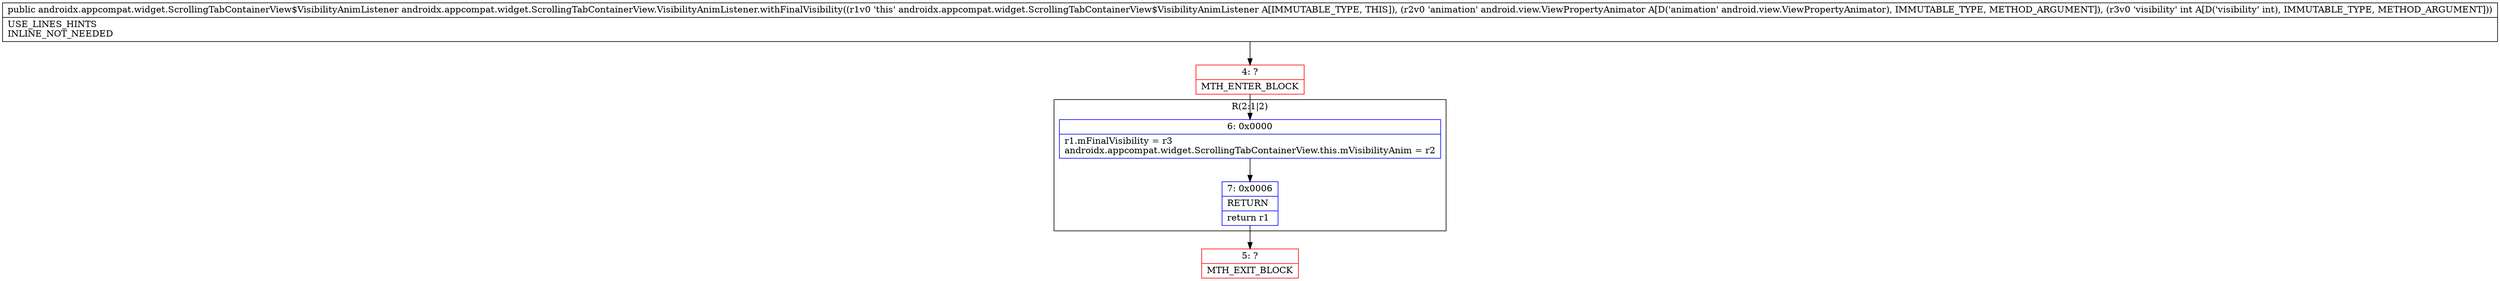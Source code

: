 digraph "CFG forandroidx.appcompat.widget.ScrollingTabContainerView.VisibilityAnimListener.withFinalVisibility(Landroid\/view\/ViewPropertyAnimator;I)Landroidx\/appcompat\/widget\/ScrollingTabContainerView$VisibilityAnimListener;" {
subgraph cluster_Region_94196542 {
label = "R(2:1|2)";
node [shape=record,color=blue];
Node_6 [shape=record,label="{6\:\ 0x0000|r1.mFinalVisibility = r3\landroidx.appcompat.widget.ScrollingTabContainerView.this.mVisibilityAnim = r2\l}"];
Node_7 [shape=record,label="{7\:\ 0x0006|RETURN\l|return r1\l}"];
}
Node_4 [shape=record,color=red,label="{4\:\ ?|MTH_ENTER_BLOCK\l}"];
Node_5 [shape=record,color=red,label="{5\:\ ?|MTH_EXIT_BLOCK\l}"];
MethodNode[shape=record,label="{public androidx.appcompat.widget.ScrollingTabContainerView$VisibilityAnimListener androidx.appcompat.widget.ScrollingTabContainerView.VisibilityAnimListener.withFinalVisibility((r1v0 'this' androidx.appcompat.widget.ScrollingTabContainerView$VisibilityAnimListener A[IMMUTABLE_TYPE, THIS]), (r2v0 'animation' android.view.ViewPropertyAnimator A[D('animation' android.view.ViewPropertyAnimator), IMMUTABLE_TYPE, METHOD_ARGUMENT]), (r3v0 'visibility' int A[D('visibility' int), IMMUTABLE_TYPE, METHOD_ARGUMENT]))  | USE_LINES_HINTS\lINLINE_NOT_NEEDED\l}"];
MethodNode -> Node_4;Node_6 -> Node_7;
Node_7 -> Node_5;
Node_4 -> Node_6;
}

